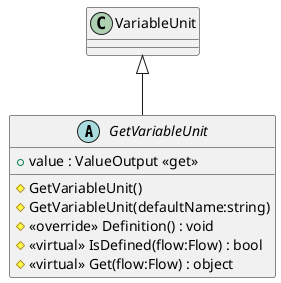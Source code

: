 @startuml
abstract class GetVariableUnit {
    # GetVariableUnit()
    # GetVariableUnit(defaultName:string)
    + value : ValueOutput <<get>>
    # <<override>> Definition() : void
    # <<virtual>> IsDefined(flow:Flow) : bool
    # <<virtual>> Get(flow:Flow) : object
}
VariableUnit <|-- GetVariableUnit
@enduml

